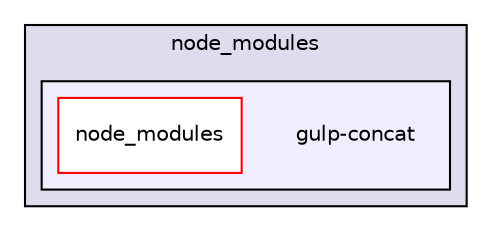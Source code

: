 digraph "gulp-src/node_modules/gulp-concat" {
  compound=true
  node [ fontsize="10", fontname="Helvetica"];
  edge [ labelfontsize="10", labelfontname="Helvetica"];
  subgraph clusterdir_0bffc950724b645a8d9120b028596a49 {
    graph [ bgcolor="#ddddee", pencolor="black", label="node_modules" fontname="Helvetica", fontsize="10", URL="dir_0bffc950724b645a8d9120b028596a49.html"]
  subgraph clusterdir_2412e90d87beea358ca5991fe8e0de8c {
    graph [ bgcolor="#eeeeff", pencolor="black", label="" URL="dir_2412e90d87beea358ca5991fe8e0de8c.html"];
    dir_2412e90d87beea358ca5991fe8e0de8c [shape=plaintext label="gulp-concat"];
    dir_beda1d6fa6680720d0afbfd6cbb22655 [shape=box label="node_modules" color="red" fillcolor="white" style="filled" URL="dir_beda1d6fa6680720d0afbfd6cbb22655.html"];
  }
  }
}
